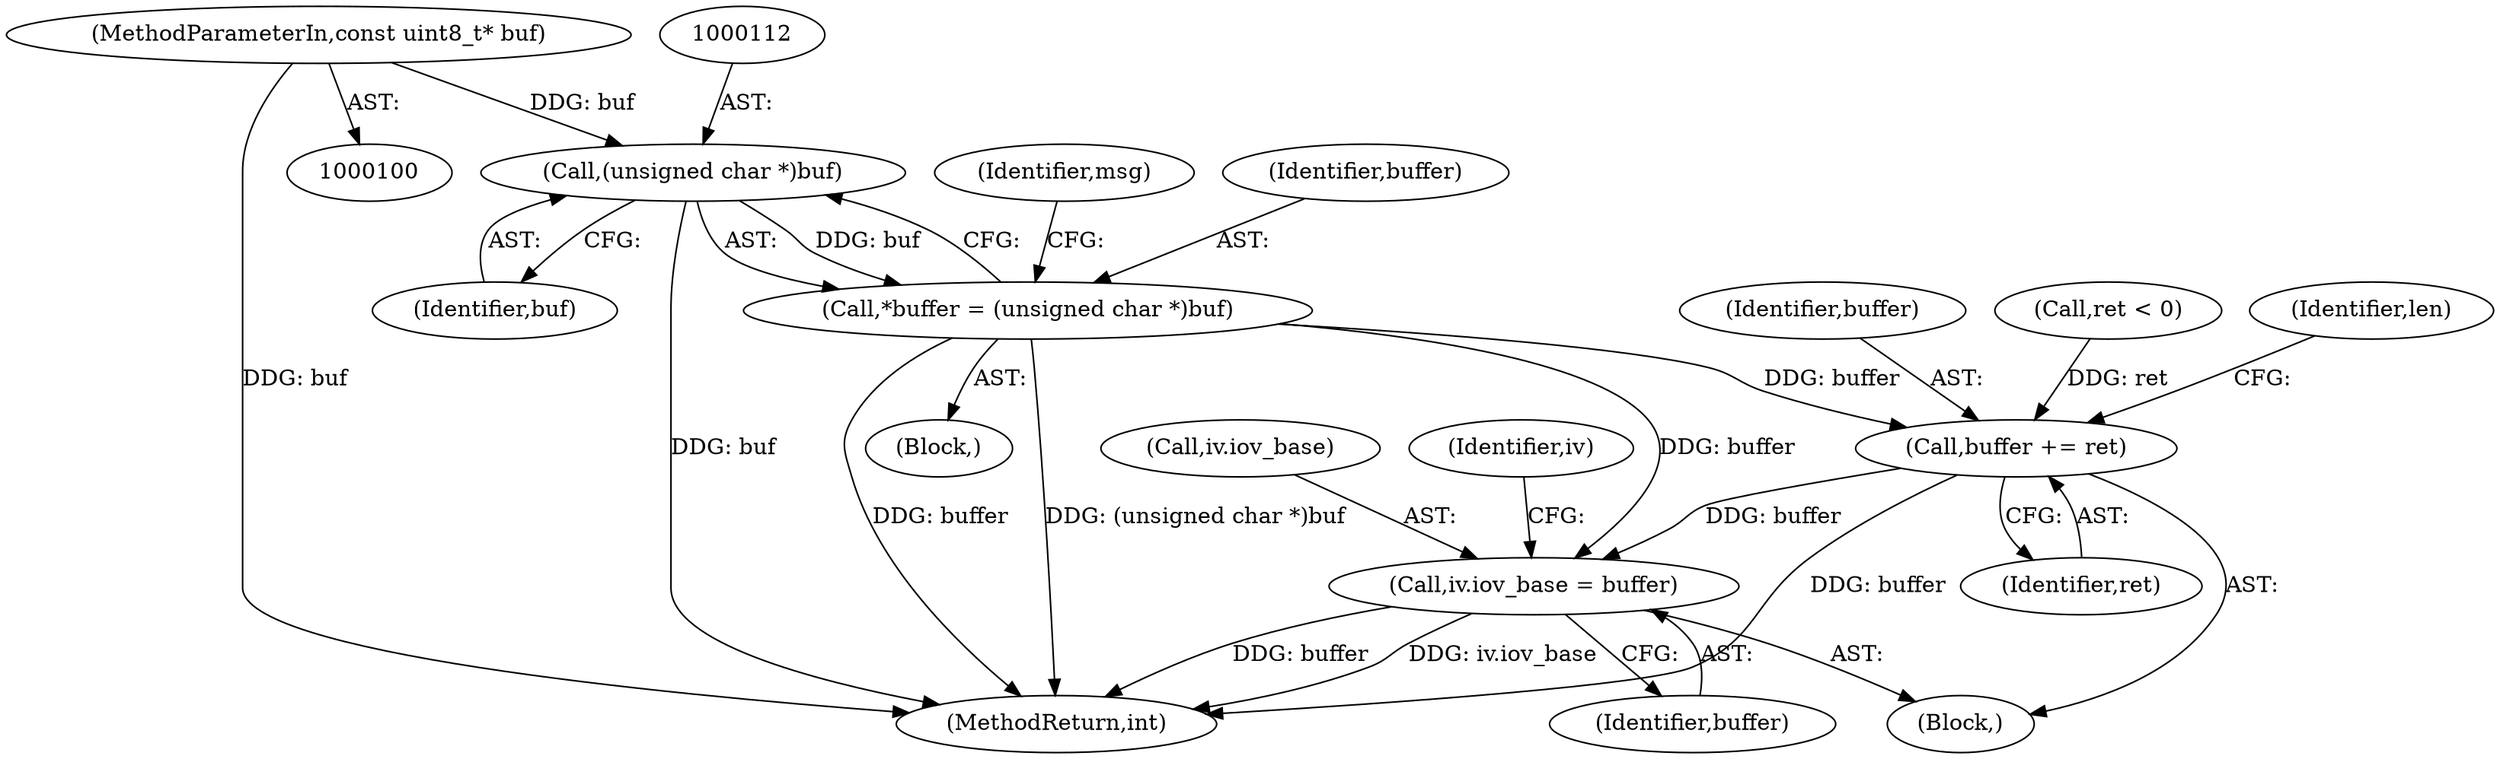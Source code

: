 digraph "0_Android_472271b153c5dc53c28beac55480a8d8434b2d5c_47@pointer" {
"1000102" [label="(MethodParameterIn,const uint8_t* buf)"];
"1000111" [label="(Call,(unsigned char *)buf)"];
"1000109" [label="(Call,*buffer = (unsigned char *)buf)"];
"1000196" [label="(Call,iv.iov_base = buffer)"];
"1000254" [label="(Call,buffer += ret)"];
"1000197" [label="(Call,iv.iov_base)"];
"1000258" [label="(Identifier,len)"];
"1000255" [label="(Identifier,buffer)"];
"1000256" [label="(Identifier,ret)"];
"1000113" [label="(Identifier,buf)"];
"1000188" [label="(Block,)"];
"1000105" [label="(Block,)"];
"1000254" [label="(Call,buffer += ret)"];
"1000200" [label="(Identifier,buffer)"];
"1000110" [label="(Identifier,buffer)"];
"1000116" [label="(Identifier,msg)"];
"1000102" [label="(MethodParameterIn,const uint8_t* buf)"];
"1000111" [label="(Call,(unsigned char *)buf)"];
"1000196" [label="(Call,iv.iov_base = buffer)"];
"1000109" [label="(Call,*buffer = (unsigned char *)buf)"];
"1000273" [label="(MethodReturn,int)"];
"1000235" [label="(Call,ret < 0)"];
"1000203" [label="(Identifier,iv)"];
"1000102" -> "1000100"  [label="AST: "];
"1000102" -> "1000273"  [label="DDG: buf"];
"1000102" -> "1000111"  [label="DDG: buf"];
"1000111" -> "1000109"  [label="AST: "];
"1000111" -> "1000113"  [label="CFG: "];
"1000112" -> "1000111"  [label="AST: "];
"1000113" -> "1000111"  [label="AST: "];
"1000109" -> "1000111"  [label="CFG: "];
"1000111" -> "1000273"  [label="DDG: buf"];
"1000111" -> "1000109"  [label="DDG: buf"];
"1000109" -> "1000105"  [label="AST: "];
"1000110" -> "1000109"  [label="AST: "];
"1000116" -> "1000109"  [label="CFG: "];
"1000109" -> "1000273"  [label="DDG: buffer"];
"1000109" -> "1000273"  [label="DDG: (unsigned char *)buf"];
"1000109" -> "1000196"  [label="DDG: buffer"];
"1000109" -> "1000254"  [label="DDG: buffer"];
"1000196" -> "1000188"  [label="AST: "];
"1000196" -> "1000200"  [label="CFG: "];
"1000197" -> "1000196"  [label="AST: "];
"1000200" -> "1000196"  [label="AST: "];
"1000203" -> "1000196"  [label="CFG: "];
"1000196" -> "1000273"  [label="DDG: buffer"];
"1000196" -> "1000273"  [label="DDG: iv.iov_base"];
"1000254" -> "1000196"  [label="DDG: buffer"];
"1000254" -> "1000188"  [label="AST: "];
"1000254" -> "1000256"  [label="CFG: "];
"1000255" -> "1000254"  [label="AST: "];
"1000256" -> "1000254"  [label="AST: "];
"1000258" -> "1000254"  [label="CFG: "];
"1000254" -> "1000273"  [label="DDG: buffer"];
"1000235" -> "1000254"  [label="DDG: ret"];
}
